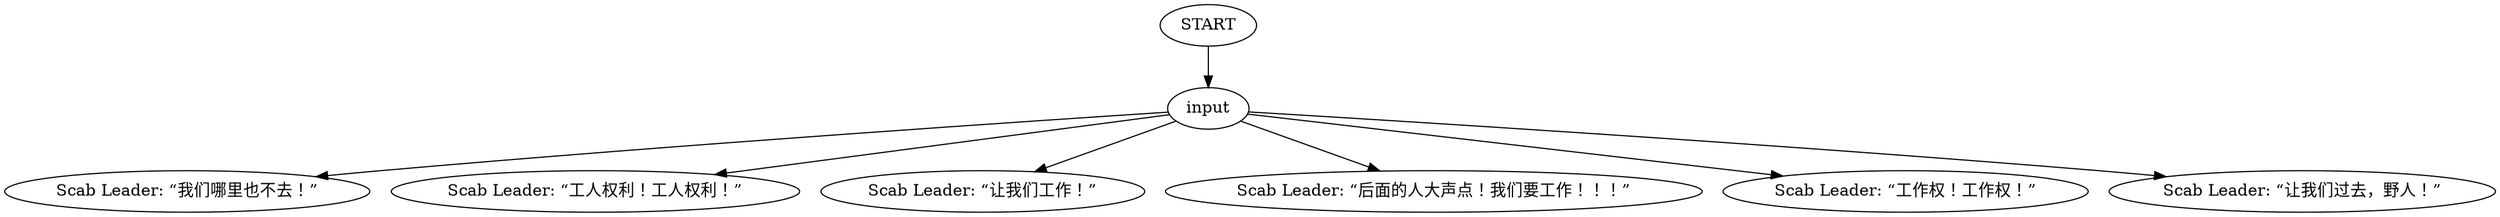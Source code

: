 # GATES / SCAB LEADER barks
# Scab leader need to bark different, not funny or weak things.
# ==================================================
digraph G {
	  0 [label="START"];
	  1 [label="input"];
	  2 [label="Scab Leader: “我们哪里也不去！”"];
	  3 [label="Scab Leader: “工人权利！工人权利！”"];
	  4 [label="Scab Leader: “让我们工作！”"];
	  6 [label="Scab Leader: “后面的人大声点！我们要工作！！！”"];
	  7 [label="Scab Leader: “工作权！工作权！”"];
	  8 [label="Scab Leader: “让我们过去，野人！”"];
	  0 -> 1
	  1 -> 2
	  1 -> 3
	  1 -> 4
	  1 -> 6
	  1 -> 7
	  1 -> 8
}

